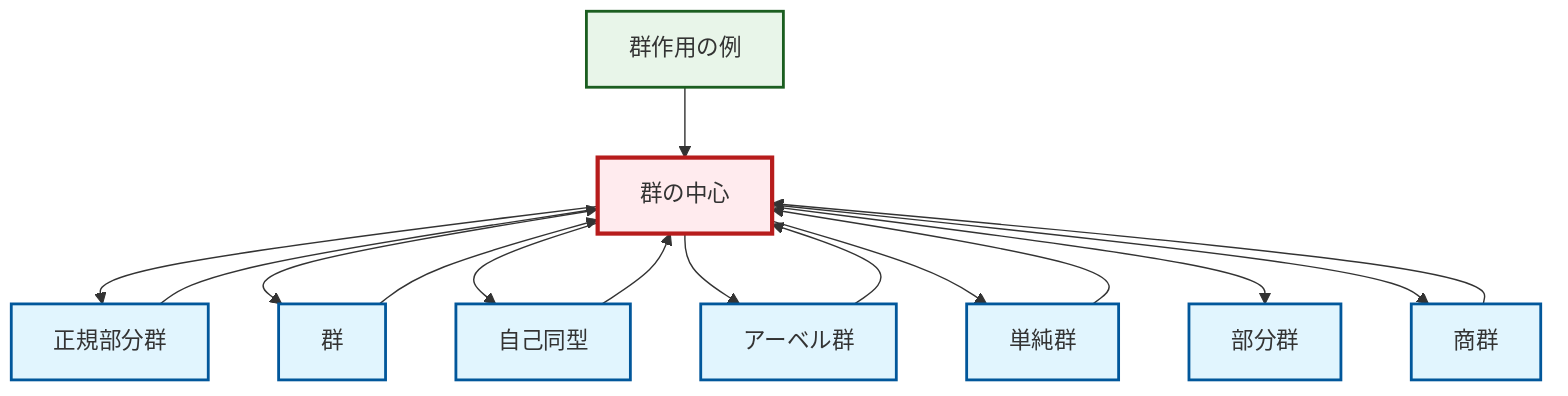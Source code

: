 graph TD
    classDef definition fill:#e1f5fe,stroke:#01579b,stroke-width:2px
    classDef theorem fill:#f3e5f5,stroke:#4a148c,stroke-width:2px
    classDef axiom fill:#fff3e0,stroke:#e65100,stroke-width:2px
    classDef example fill:#e8f5e9,stroke:#1b5e20,stroke-width:2px
    classDef current fill:#ffebee,stroke:#b71c1c,stroke-width:3px
    ex-group-action-examples["群作用の例"]:::example
    def-group["群"]:::definition
    def-automorphism["自己同型"]:::definition
    def-normal-subgroup["正規部分群"]:::definition
    def-abelian-group["アーベル群"]:::definition
    def-quotient-group["商群"]:::definition
    def-subgroup["部分群"]:::definition
    def-simple-group["単純群"]:::definition
    def-center-of-group["群の中心"]:::definition
    def-center-of-group --> def-normal-subgroup
    def-center-of-group --> def-group
    def-group --> def-center-of-group
    def-center-of-group --> def-automorphism
    def-abelian-group --> def-center-of-group
    def-simple-group --> def-center-of-group
    def-center-of-group --> def-abelian-group
    def-normal-subgroup --> def-center-of-group
    def-quotient-group --> def-center-of-group
    def-center-of-group --> def-simple-group
    def-center-of-group --> def-subgroup
    def-automorphism --> def-center-of-group
    def-center-of-group --> def-quotient-group
    ex-group-action-examples --> def-center-of-group
    class def-center-of-group current